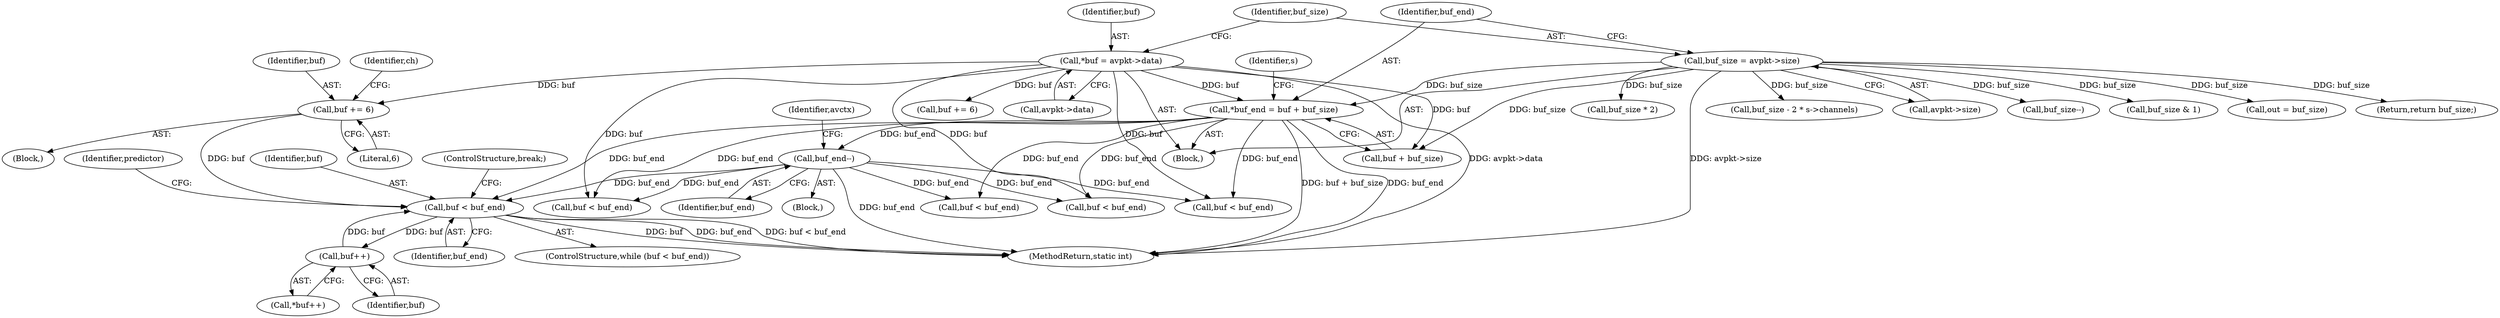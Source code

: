 digraph "0_libav_ce7aee9b733134649a6ce2fa743e51733f33e67e@pointer" {
"1000375" [label="(Call,buf < buf_end)"];
"1000386" [label="(Call,buf++)"];
"1000375" [label="(Call,buf < buf_end)"];
"1000340" [label="(Call,buf += 6)"];
"1000116" [label="(Call,*buf = avpkt->data)"];
"1000167" [label="(Call,buf_end--)"];
"1000128" [label="(Call,*buf_end = buf + buf_size)"];
"1000122" [label="(Call,buf_size = avpkt->size)"];
"1000116" [label="(Call,*buf = avpkt->data)"];
"1000130" [label="(Call,buf + buf_size)"];
"1000265" [label="(Call,buf += 6)"];
"1000385" [label="(Call,*buf++)"];
"1000117" [label="(Identifier,buf)"];
"1000690" [label="(MethodReturn,static int)"];
"1000340" [label="(Call,buf += 6)"];
"1000114" [label="(Block,)"];
"1000197" [label="(Call,buf_size * 2)"];
"1000167" [label="(Call,buf_end--)"];
"1000375" [label="(Call,buf < buf_end)"];
"1000533" [label="(Call,buf < buf_end)"];
"1000180" [label="(Call,buf_size - 2 * s->channels)"];
"1000124" [label="(Call,avpkt->size)"];
"1000118" [label="(Call,avpkt->data)"];
"1000135" [label="(Identifier,s)"];
"1000387" [label="(Identifier,buf)"];
"1000123" [label="(Identifier,buf_size)"];
"1000376" [label="(Identifier,buf)"];
"1000129" [label="(Identifier,buf_end)"];
"1000342" [label="(Literal,6)"];
"1000168" [label="(Identifier,buf_end)"];
"1000406" [label="(ControlStructure,break;)"];
"1000263" [label="(Block,)"];
"1000345" [label="(Identifier,ch)"];
"1000128" [label="(Call,*buf_end = buf + buf_size)"];
"1000377" [label="(Identifier,buf_end)"];
"1000165" [label="(Call,buf_size--)"];
"1000172" [label="(Identifier,avctx)"];
"1000161" [label="(Call,buf_size & 1)"];
"1000201" [label="(Call,out = buf_size)"];
"1000381" [label="(Identifier,predictor)"];
"1000341" [label="(Identifier,buf)"];
"1000122" [label="(Call,buf_size = avpkt->size)"];
"1000164" [label="(Block,)"];
"1000436" [label="(Call,buf < buf_end)"];
"1000386" [label="(Call,buf++)"];
"1000688" [label="(Return,return buf_size;)"];
"1000374" [label="(ControlStructure,while (buf < buf_end))"];
"1000305" [label="(Call,buf < buf_end)"];
"1000614" [label="(Call,buf < buf_end)"];
"1000375" -> "1000374"  [label="AST: "];
"1000375" -> "1000377"  [label="CFG: "];
"1000376" -> "1000375"  [label="AST: "];
"1000377" -> "1000375"  [label="AST: "];
"1000381" -> "1000375"  [label="CFG: "];
"1000406" -> "1000375"  [label="CFG: "];
"1000375" -> "1000690"  [label="DDG: buf"];
"1000375" -> "1000690"  [label="DDG: buf_end"];
"1000375" -> "1000690"  [label="DDG: buf < buf_end"];
"1000386" -> "1000375"  [label="DDG: buf"];
"1000340" -> "1000375"  [label="DDG: buf"];
"1000167" -> "1000375"  [label="DDG: buf_end"];
"1000128" -> "1000375"  [label="DDG: buf_end"];
"1000375" -> "1000386"  [label="DDG: buf"];
"1000386" -> "1000385"  [label="AST: "];
"1000386" -> "1000387"  [label="CFG: "];
"1000387" -> "1000386"  [label="AST: "];
"1000385" -> "1000386"  [label="CFG: "];
"1000340" -> "1000263"  [label="AST: "];
"1000340" -> "1000342"  [label="CFG: "];
"1000341" -> "1000340"  [label="AST: "];
"1000342" -> "1000340"  [label="AST: "];
"1000345" -> "1000340"  [label="CFG: "];
"1000116" -> "1000340"  [label="DDG: buf"];
"1000116" -> "1000114"  [label="AST: "];
"1000116" -> "1000118"  [label="CFG: "];
"1000117" -> "1000116"  [label="AST: "];
"1000118" -> "1000116"  [label="AST: "];
"1000123" -> "1000116"  [label="CFG: "];
"1000116" -> "1000690"  [label="DDG: avpkt->data"];
"1000116" -> "1000128"  [label="DDG: buf"];
"1000116" -> "1000130"  [label="DDG: buf"];
"1000116" -> "1000265"  [label="DDG: buf"];
"1000116" -> "1000436"  [label="DDG: buf"];
"1000116" -> "1000533"  [label="DDG: buf"];
"1000116" -> "1000614"  [label="DDG: buf"];
"1000167" -> "1000164"  [label="AST: "];
"1000167" -> "1000168"  [label="CFG: "];
"1000168" -> "1000167"  [label="AST: "];
"1000172" -> "1000167"  [label="CFG: "];
"1000167" -> "1000690"  [label="DDG: buf_end"];
"1000128" -> "1000167"  [label="DDG: buf_end"];
"1000167" -> "1000305"  [label="DDG: buf_end"];
"1000167" -> "1000436"  [label="DDG: buf_end"];
"1000167" -> "1000533"  [label="DDG: buf_end"];
"1000167" -> "1000614"  [label="DDG: buf_end"];
"1000128" -> "1000114"  [label="AST: "];
"1000128" -> "1000130"  [label="CFG: "];
"1000129" -> "1000128"  [label="AST: "];
"1000130" -> "1000128"  [label="AST: "];
"1000135" -> "1000128"  [label="CFG: "];
"1000128" -> "1000690"  [label="DDG: buf + buf_size"];
"1000128" -> "1000690"  [label="DDG: buf_end"];
"1000122" -> "1000128"  [label="DDG: buf_size"];
"1000128" -> "1000305"  [label="DDG: buf_end"];
"1000128" -> "1000436"  [label="DDG: buf_end"];
"1000128" -> "1000533"  [label="DDG: buf_end"];
"1000128" -> "1000614"  [label="DDG: buf_end"];
"1000122" -> "1000114"  [label="AST: "];
"1000122" -> "1000124"  [label="CFG: "];
"1000123" -> "1000122"  [label="AST: "];
"1000124" -> "1000122"  [label="AST: "];
"1000129" -> "1000122"  [label="CFG: "];
"1000122" -> "1000690"  [label="DDG: avpkt->size"];
"1000122" -> "1000130"  [label="DDG: buf_size"];
"1000122" -> "1000161"  [label="DDG: buf_size"];
"1000122" -> "1000165"  [label="DDG: buf_size"];
"1000122" -> "1000180"  [label="DDG: buf_size"];
"1000122" -> "1000197"  [label="DDG: buf_size"];
"1000122" -> "1000201"  [label="DDG: buf_size"];
"1000122" -> "1000688"  [label="DDG: buf_size"];
}
